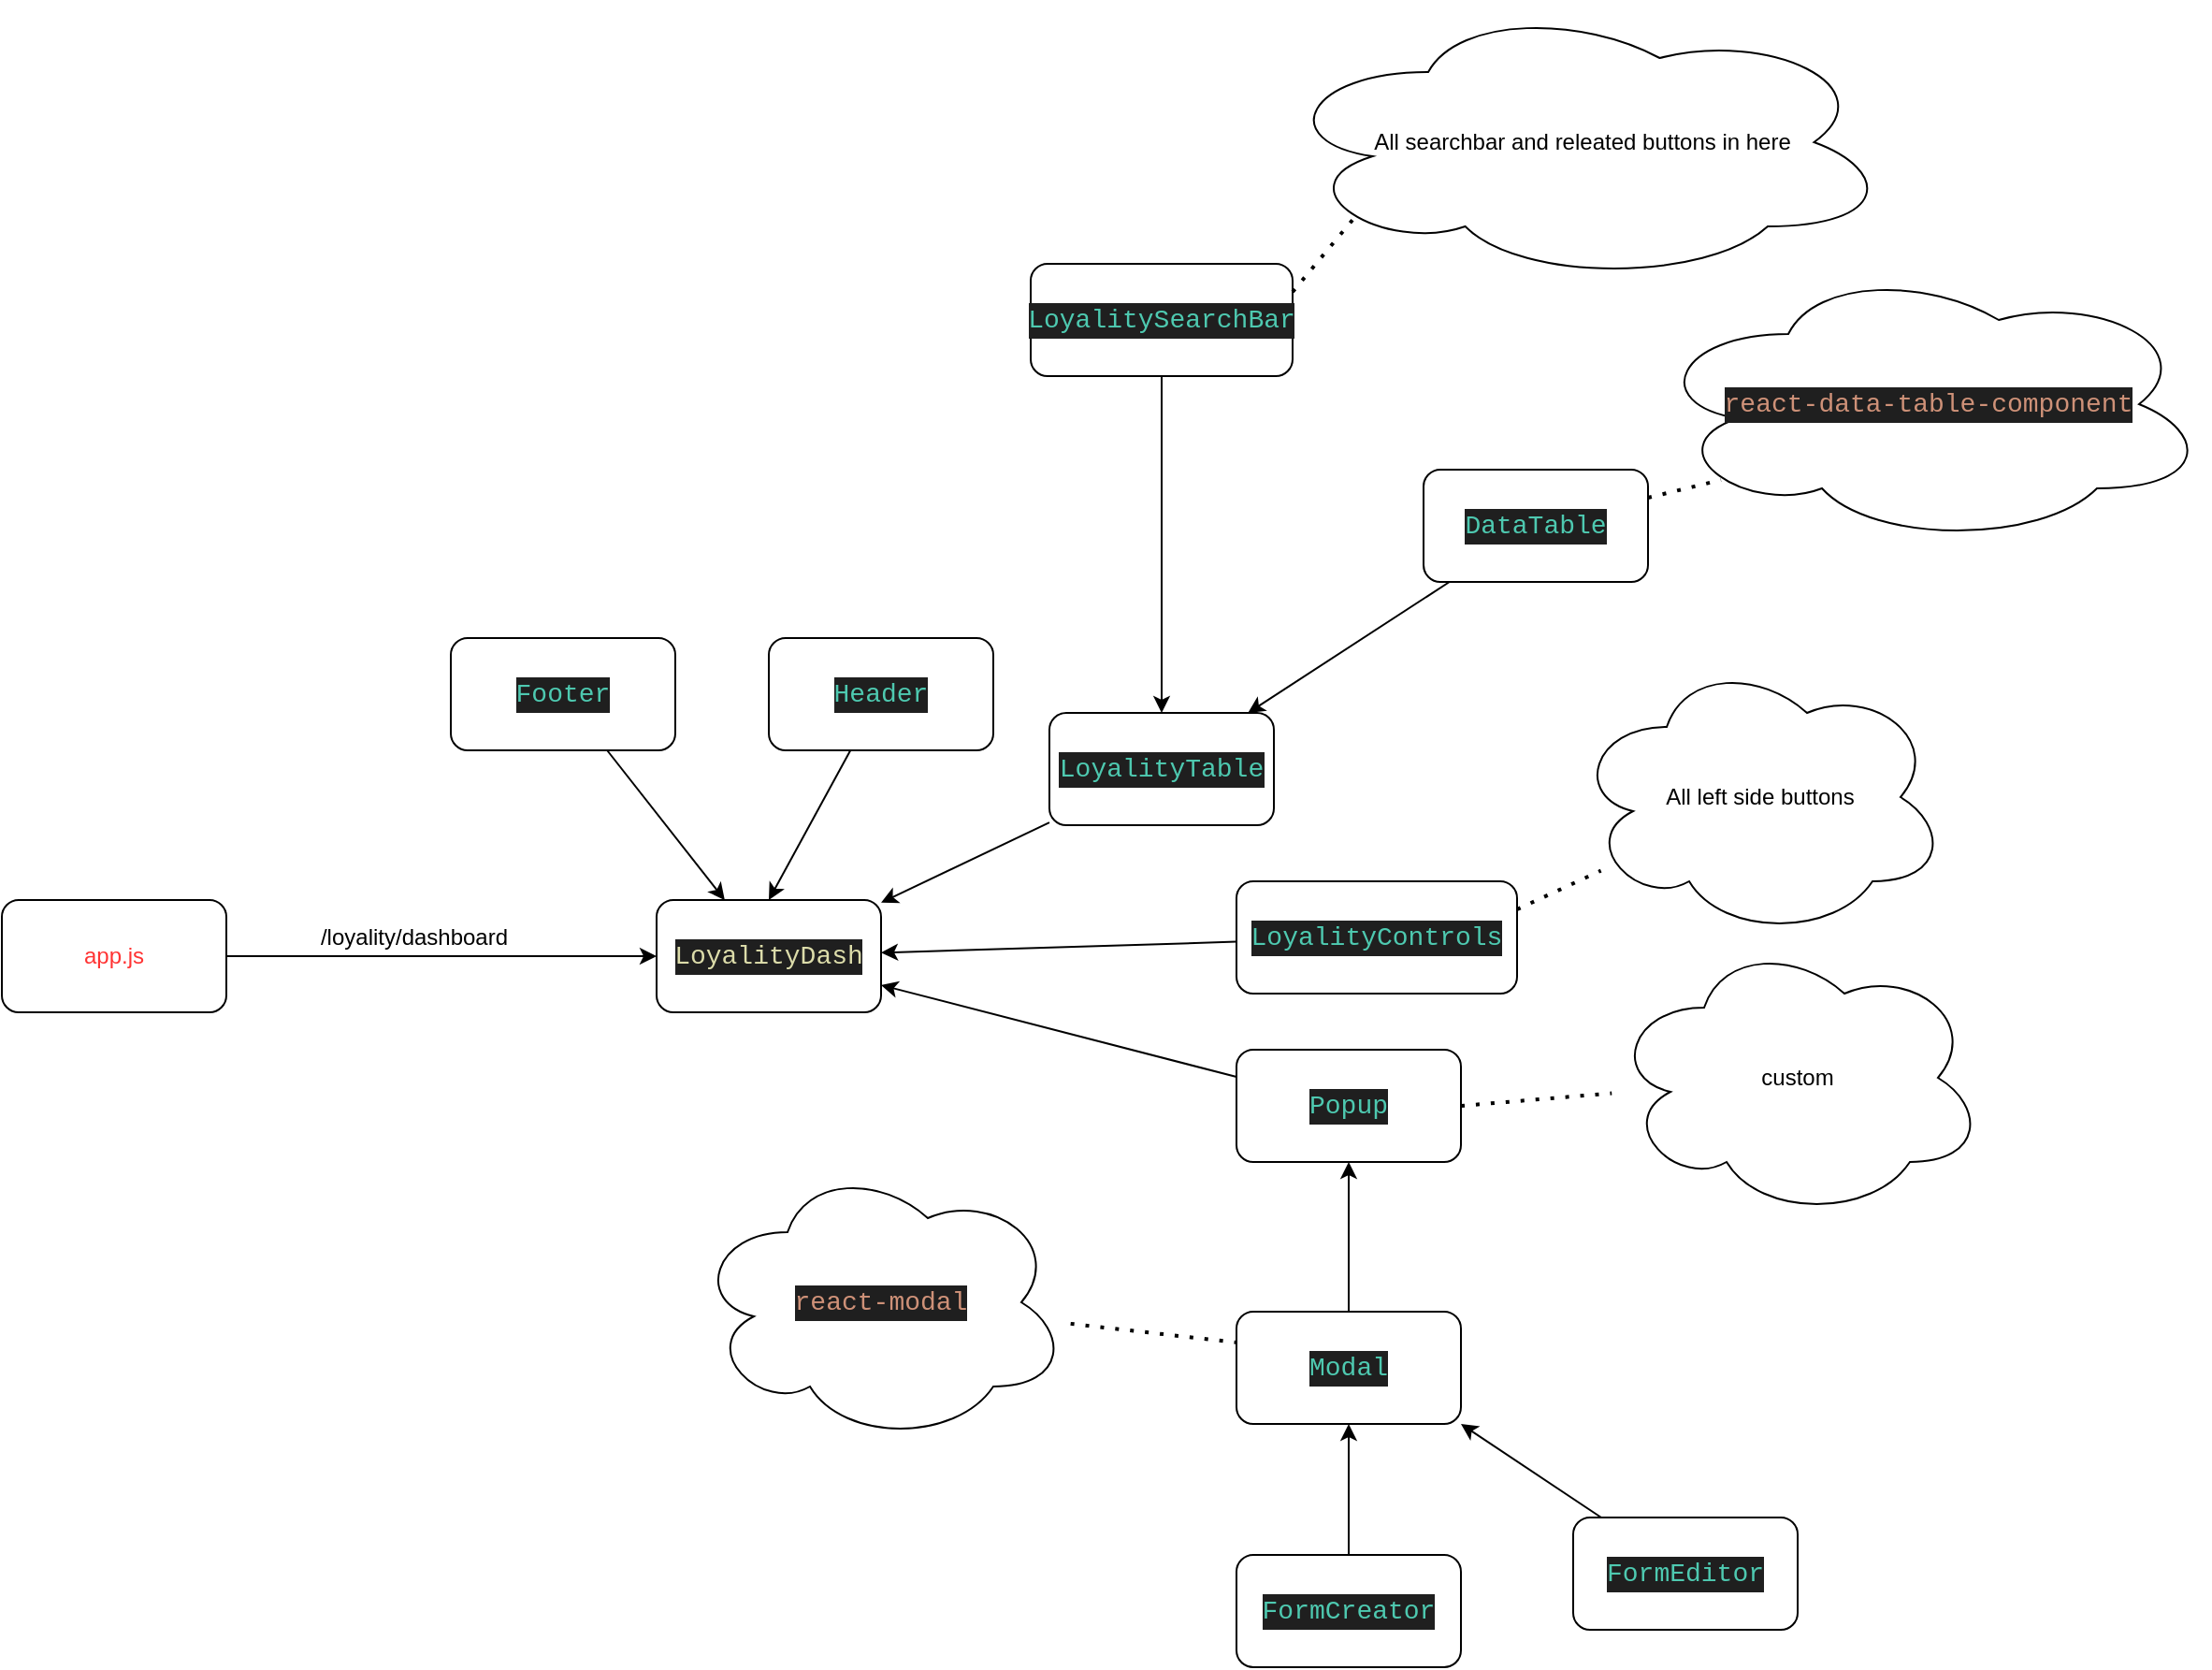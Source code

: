 <mxfile>
    <diagram id="H3PN2mqt-jmeTpsKEZcB" name="Page-1">
        <mxGraphModel dx="1320" dy="652" grid="1" gridSize="10" guides="1" tooltips="1" connect="1" arrows="1" fold="1" page="1" pageScale="1" pageWidth="10000" pageHeight="10000" math="0" shadow="0">
            <root>
                <mxCell id="0"/>
                <mxCell id="1" parent="0"/>
                <mxCell id="3" style="edgeStyle=none;html=1;entryX=0;entryY=0.5;entryDx=0;entryDy=0;" parent="1" source="2" target="4" edge="1">
                    <mxGeometry relative="1" as="geometry">
                        <mxPoint x="1600" y="790" as="targetPoint"/>
                    </mxGeometry>
                </mxCell>
                <mxCell id="2" value="&lt;font color=&quot;#ff3333&quot;&gt;app.js&lt;/font&gt;" style="rounded=1;whiteSpace=wrap;html=1;" parent="1" vertex="1">
                    <mxGeometry x="1250" y="760" width="120" height="60" as="geometry"/>
                </mxCell>
                <mxCell id="11" value="" style="edgeStyle=none;html=1;" parent="1" source="10" target="4" edge="1">
                    <mxGeometry relative="1" as="geometry"/>
                </mxCell>
                <mxCell id="13" value="" style="edgeStyle=none;html=1;" parent="1" source="12" target="4" edge="1">
                    <mxGeometry relative="1" as="geometry"/>
                </mxCell>
                <mxCell id="31" value="" style="edgeStyle=none;html=1;" parent="1" source="30" target="4" edge="1">
                    <mxGeometry relative="1" as="geometry"/>
                </mxCell>
                <mxCell id="4" value="&lt;div style=&quot;color: rgb(204, 204, 204); background-color: rgb(31, 31, 31); font-family: Consolas, &amp;quot;Courier New&amp;quot;, monospace; font-size: 14px; line-height: 19px;&quot;&gt;&lt;span style=&quot;color: #dcdcaa;&quot;&gt;LoyalityDash&lt;/span&gt;&lt;/div&gt;" style="rounded=1;whiteSpace=wrap;html=1;" parent="1" vertex="1">
                    <mxGeometry x="1600" y="760" width="120" height="60" as="geometry"/>
                </mxCell>
                <mxCell id="5" value="/loyality/dashboard" style="text;html=1;align=center;verticalAlign=middle;resizable=0;points=[];autosize=1;strokeColor=none;fillColor=none;" parent="1" vertex="1">
                    <mxGeometry x="1410" y="765" width="120" height="30" as="geometry"/>
                </mxCell>
                <mxCell id="9" style="edgeStyle=none;html=1;entryX=0.5;entryY=0;entryDx=0;entryDy=0;" parent="1" source="7" target="4" edge="1">
                    <mxGeometry relative="1" as="geometry"/>
                </mxCell>
                <mxCell id="7" value="&lt;div style=&quot;color: rgb(204, 204, 204); background-color: rgb(31, 31, 31); font-family: Consolas, &amp;quot;Courier New&amp;quot;, monospace; font-size: 14px; line-height: 19px;&quot;&gt;&lt;span style=&quot;color: #4ec9b0;&quot;&gt;Header&lt;/span&gt;&lt;/div&gt;" style="whiteSpace=wrap;html=1;rounded=1;" parent="1" vertex="1">
                    <mxGeometry x="1660" y="620" width="120" height="60" as="geometry"/>
                </mxCell>
                <mxCell id="16" value="" style="edgeStyle=none;html=1;" parent="1" source="15" target="10" edge="1">
                    <mxGeometry relative="1" as="geometry"/>
                </mxCell>
                <mxCell id="18" value="" style="edgeStyle=none;html=1;" parent="1" source="17" target="10" edge="1">
                    <mxGeometry relative="1" as="geometry"/>
                </mxCell>
                <mxCell id="10" value="&lt;div style=&quot;color: rgb(204, 204, 204); background-color: rgb(31, 31, 31); font-family: Consolas, &amp;quot;Courier New&amp;quot;, monospace; font-size: 14px; line-height: 19px;&quot;&gt;&lt;div style=&quot;line-height: 19px;&quot;&gt;&lt;span style=&quot;color: #4ec9b0;&quot;&gt;LoyalityTable&lt;/span&gt;&lt;/div&gt;&lt;/div&gt;" style="rounded=1;whiteSpace=wrap;html=1;" parent="1" vertex="1">
                    <mxGeometry x="1810" y="660" width="120" height="60" as="geometry"/>
                </mxCell>
                <mxCell id="12" value="&lt;div style=&quot;color: rgb(204, 204, 204); background-color: rgb(31, 31, 31); font-family: Consolas, &amp;quot;Courier New&amp;quot;, monospace; font-size: 14px; line-height: 19px;&quot;&gt;&lt;span style=&quot;color: #4ec9b0;&quot;&gt;LoyalityControls&lt;/span&gt;&lt;/div&gt;" style="whiteSpace=wrap;html=1;rounded=1;" parent="1" vertex="1">
                    <mxGeometry x="1910" y="750" width="150" height="60" as="geometry"/>
                </mxCell>
                <mxCell id="15" value="&lt;div style=&quot;color: rgb(204, 204, 204); background-color: rgb(31, 31, 31); font-family: Consolas, &amp;quot;Courier New&amp;quot;, monospace; font-size: 14px; line-height: 19px;&quot;&gt;&lt;span style=&quot;color: #4ec9b0;&quot;&gt;LoyalitySearchBar&lt;/span&gt;&lt;/div&gt;" style="whiteSpace=wrap;html=1;rounded=1;" parent="1" vertex="1">
                    <mxGeometry x="1800" y="420" width="140" height="60" as="geometry"/>
                </mxCell>
                <mxCell id="17" value="&lt;div style=&quot;color: rgb(204, 204, 204); background-color: rgb(31, 31, 31); font-family: Consolas, &amp;quot;Courier New&amp;quot;, monospace; font-size: 14px; line-height: 19px;&quot;&gt;&lt;div style=&quot;line-height: 19px;&quot;&gt;&lt;div style=&quot;line-height: 19px;&quot;&gt;&lt;span style=&quot;color: #4ec9b0;&quot;&gt;DataTable&lt;/span&gt;&lt;/div&gt;&lt;/div&gt;&lt;/div&gt;" style="rounded=1;whiteSpace=wrap;html=1;" parent="1" vertex="1">
                    <mxGeometry x="2010" y="530" width="120" height="60" as="geometry"/>
                </mxCell>
                <mxCell id="24" value="&lt;div style=&quot;color: rgb(204, 204, 204); background-color: rgb(31, 31, 31); font-family: Consolas, &amp;quot;Courier New&amp;quot;, monospace; font-size: 14px; line-height: 19px;&quot;&gt;&lt;span style=&quot;color: #ce9178;&quot;&gt;react-data-table-component&lt;/span&gt;&lt;/div&gt;" style="ellipse;shape=cloud;whiteSpace=wrap;html=1;" parent="1" vertex="1">
                    <mxGeometry x="2130" y="420" width="300" height="150" as="geometry"/>
                </mxCell>
                <mxCell id="20" value="All searchbar and releated buttons in here" style="ellipse;shape=cloud;whiteSpace=wrap;html=1;" parent="1" vertex="1">
                    <mxGeometry x="1930" y="280" width="330" height="150" as="geometry"/>
                </mxCell>
                <mxCell id="22" value="" style="endArrow=none;dashed=1;html=1;dashPattern=1 3;strokeWidth=2;exitX=1;exitY=0.25;exitDx=0;exitDy=0;entryX=0.13;entryY=0.77;entryDx=0;entryDy=0;entryPerimeter=0;" parent="1" source="15" target="20" edge="1">
                    <mxGeometry width="50" height="50" relative="1" as="geometry">
                        <mxPoint x="2070" y="530" as="sourcePoint"/>
                        <mxPoint x="2120" y="480" as="targetPoint"/>
                    </mxGeometry>
                </mxCell>
                <mxCell id="25" value="" style="endArrow=none;dashed=1;html=1;dashPattern=1 3;strokeWidth=2;exitX=1;exitY=0.25;exitDx=0;exitDy=0;entryX=0.13;entryY=0.77;entryDx=0;entryDy=0;entryPerimeter=0;" parent="1" source="17" target="24" edge="1">
                    <mxGeometry width="50" height="50" relative="1" as="geometry">
                        <mxPoint x="2130" y="525" as="sourcePoint"/>
                        <mxPoint x="2310" y="570" as="targetPoint"/>
                    </mxGeometry>
                </mxCell>
                <mxCell id="37" value="" style="edgeStyle=none;html=1;" parent="1" source="36" target="30" edge="1">
                    <mxGeometry relative="1" as="geometry"/>
                </mxCell>
                <mxCell id="30" value="&lt;div style=&quot;color: rgb(204, 204, 204); background-color: rgb(31, 31, 31); font-family: Consolas, &amp;quot;Courier New&amp;quot;, monospace; font-size: 14px; line-height: 19px;&quot;&gt;&lt;div style=&quot;line-height: 19px;&quot;&gt;&lt;span style=&quot;color: #4ec9b0;&quot;&gt;Popup&lt;/span&gt;&lt;/div&gt;&lt;/div&gt;" style="whiteSpace=wrap;html=1;rounded=1;" parent="1" vertex="1">
                    <mxGeometry x="1910" y="840" width="120" height="60" as="geometry"/>
                </mxCell>
                <mxCell id="32" value="" style="group" parent="1" vertex="1" connectable="0">
                    <mxGeometry x="2090" y="630" width="200" height="150" as="geometry"/>
                </mxCell>
                <mxCell id="26" value="All left side buttons" style="ellipse;shape=cloud;whiteSpace=wrap;html=1;" parent="32" vertex="1">
                    <mxGeometry width="200" height="150" as="geometry"/>
                </mxCell>
                <mxCell id="27" value="" style="endArrow=none;dashed=1;html=1;dashPattern=1 3;strokeWidth=2;exitX=1;exitY=0.25;exitDx=0;exitDy=0;" parent="32" source="12" target="26" edge="1">
                    <mxGeometry width="50" height="50" relative="1" as="geometry">
                        <mxPoint x="50" y="-75" as="sourcePoint"/>
                        <mxPoint x="96.8" y="-84.5" as="targetPoint"/>
                    </mxGeometry>
                </mxCell>
                <mxCell id="33" value="" style="group" parent="1" vertex="1" connectable="0">
                    <mxGeometry x="1620" y="900" width="200" height="150" as="geometry"/>
                </mxCell>
                <mxCell id="34" value="&lt;div style=&quot;color: rgb(204, 204, 204); background-color: rgb(31, 31, 31); font-family: Consolas, &amp;quot;Courier New&amp;quot;, monospace; font-size: 14px; line-height: 19px;&quot;&gt;&lt;span style=&quot;color: #ce9178;&quot;&gt;react-modal&lt;/span&gt;&lt;/div&gt;" style="ellipse;shape=cloud;whiteSpace=wrap;html=1;" parent="33" vertex="1">
                    <mxGeometry width="200" height="150" as="geometry"/>
                </mxCell>
                <mxCell id="35" value="" style="endArrow=none;dashed=1;html=1;dashPattern=1 3;strokeWidth=2;exitX=1;exitY=0.5;exitDx=0;exitDy=0;" parent="1" source="36" target="34" edge="1">
                    <mxGeometry width="50" height="50" relative="1" as="geometry">
                        <mxPoint x="2200" y="765" as="sourcePoint"/>
                        <mxPoint x="2246.8" y="755.5" as="targetPoint"/>
                    </mxGeometry>
                </mxCell>
                <mxCell id="39" value="" style="edgeStyle=none;html=1;" parent="1" source="38" target="36" edge="1">
                    <mxGeometry relative="1" as="geometry"/>
                </mxCell>
                <mxCell id="36" value="&lt;div style=&quot;color: rgb(204, 204, 204); background-color: rgb(31, 31, 31); font-family: Consolas, &amp;quot;Courier New&amp;quot;, monospace; font-size: 14px; line-height: 19px;&quot;&gt;&lt;div style=&quot;line-height: 19px;&quot;&gt;&lt;span style=&quot;color: #4ec9b0;&quot;&gt;Modal&lt;/span&gt;&lt;/div&gt;&lt;/div&gt;" style="whiteSpace=wrap;html=1;rounded=1;" parent="1" vertex="1">
                    <mxGeometry x="1910" y="980" width="120" height="60" as="geometry"/>
                </mxCell>
                <mxCell id="38" value="&lt;div style=&quot;color: rgb(204, 204, 204); background-color: rgb(31, 31, 31); font-family: Consolas, &amp;quot;Courier New&amp;quot;, monospace; font-size: 14px; line-height: 19px;&quot;&gt;&lt;span style=&quot;color: #4ec9b0;&quot;&gt;FormCreator&lt;/span&gt;&lt;/div&gt;" style="whiteSpace=wrap;html=1;rounded=1;" parent="1" vertex="1">
                    <mxGeometry x="1910" y="1110" width="120" height="60" as="geometry"/>
                </mxCell>
                <mxCell id="42" value="" style="group" parent="1" vertex="1" connectable="0">
                    <mxGeometry x="2110" y="780" width="200" height="150" as="geometry"/>
                </mxCell>
                <mxCell id="43" value="custom" style="ellipse;shape=cloud;whiteSpace=wrap;html=1;" parent="42" vertex="1">
                    <mxGeometry width="200" height="150" as="geometry"/>
                </mxCell>
                <mxCell id="44" value="" style="endArrow=none;dashed=1;html=1;dashPattern=1 3;strokeWidth=2;exitX=1;exitY=0.5;exitDx=0;exitDy=0;" parent="1" source="30" target="43" edge="1">
                    <mxGeometry width="50" height="50" relative="1" as="geometry">
                        <mxPoint x="2330" y="635" as="sourcePoint"/>
                        <mxPoint x="2376.8" y="625.5" as="targetPoint"/>
                    </mxGeometry>
                </mxCell>
                <mxCell id="50" style="edgeStyle=none;html=1;entryX=1;entryY=1;entryDx=0;entryDy=0;" parent="1" source="49" target="36" edge="1">
                    <mxGeometry relative="1" as="geometry"/>
                </mxCell>
                <mxCell id="49" value="&lt;div style=&quot;color: rgb(204, 204, 204); background-color: rgb(31, 31, 31); font-family: Consolas, &amp;quot;Courier New&amp;quot;, monospace; font-size: 14px; line-height: 19px;&quot;&gt;&lt;span style=&quot;color: #4ec9b0;&quot;&gt;FormEditor&lt;/span&gt;&lt;/div&gt;" style="whiteSpace=wrap;html=1;rounded=1;" parent="1" vertex="1">
                    <mxGeometry x="2090" y="1090" width="120" height="60" as="geometry"/>
                </mxCell>
                <mxCell id="52" style="edgeStyle=none;html=1;" parent="1" source="51" target="4" edge="1">
                    <mxGeometry relative="1" as="geometry"/>
                </mxCell>
                <mxCell id="51" value="&lt;div style=&quot;color: rgb(204, 204, 204); background-color: rgb(31, 31, 31); font-family: Consolas, &amp;quot;Courier New&amp;quot;, monospace; font-size: 14px; line-height: 19px;&quot;&gt;&lt;span style=&quot;color: #4ec9b0;&quot;&gt;Footer&lt;/span&gt;&lt;/div&gt;" style="whiteSpace=wrap;html=1;rounded=1;" parent="1" vertex="1">
                    <mxGeometry x="1490" y="620" width="120" height="60" as="geometry"/>
                </mxCell>
            </root>
        </mxGraphModel>
    </diagram>
</mxfile>